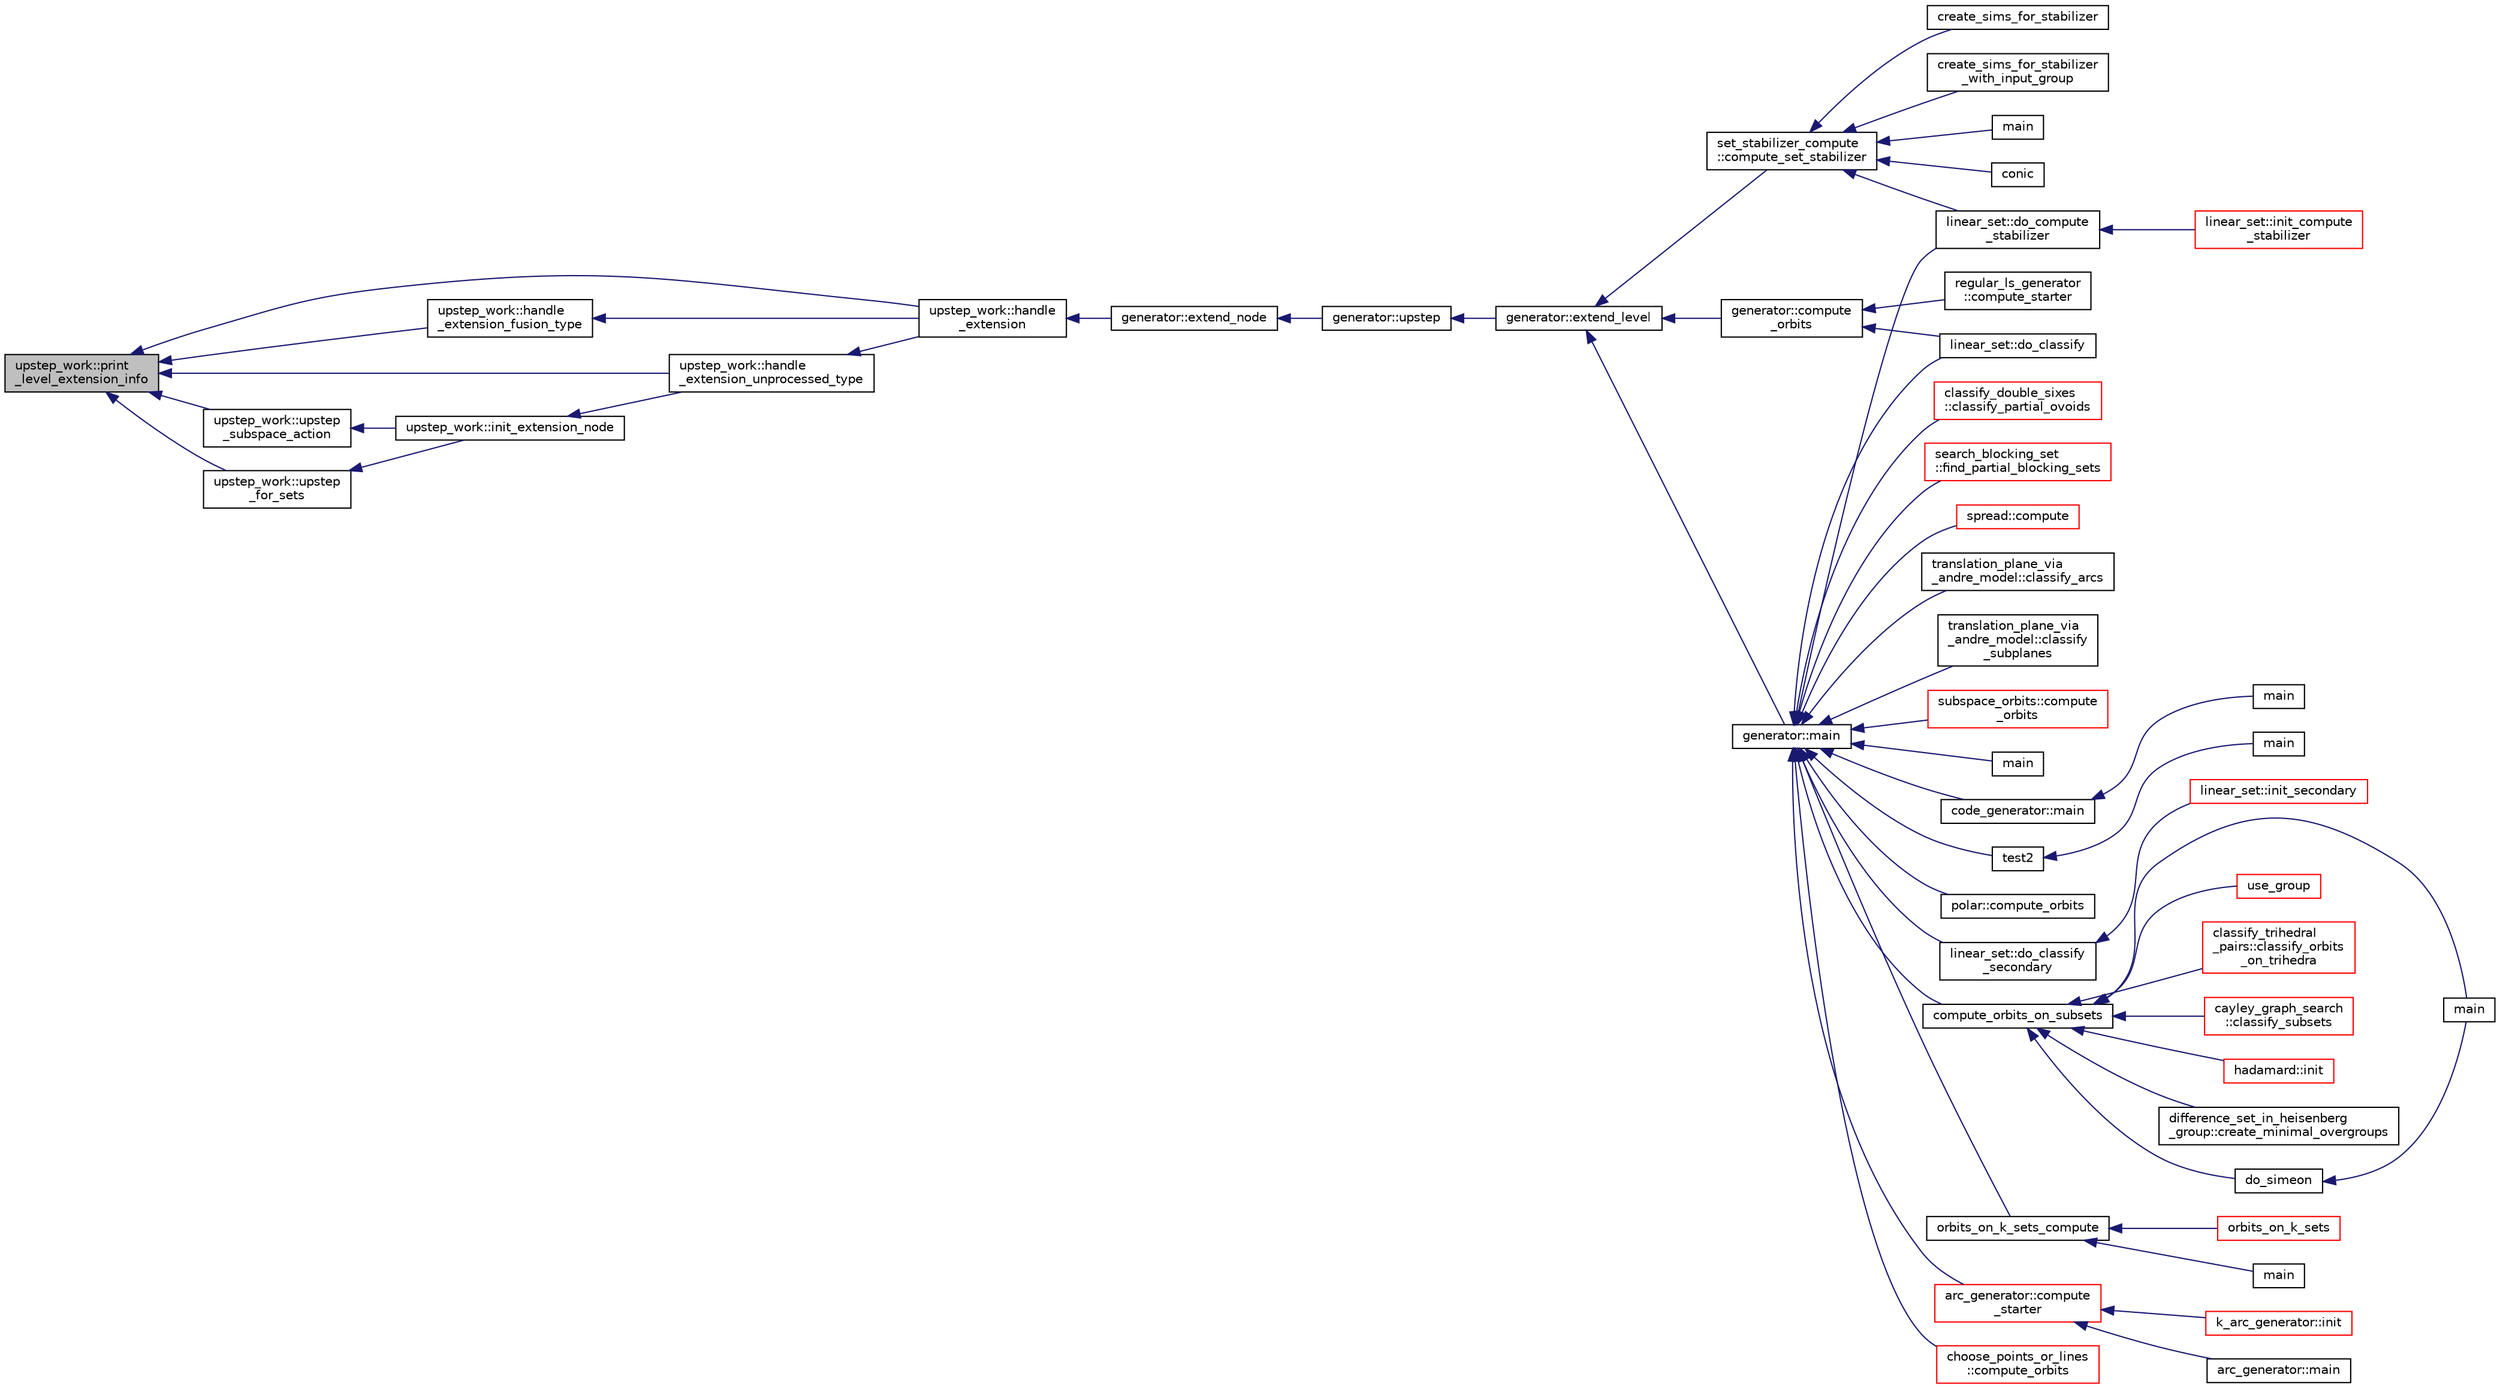 digraph "upstep_work::print_level_extension_info"
{
  edge [fontname="Helvetica",fontsize="10",labelfontname="Helvetica",labelfontsize="10"];
  node [fontname="Helvetica",fontsize="10",shape=record];
  rankdir="LR";
  Node2772 [label="upstep_work::print\l_level_extension_info",height=0.2,width=0.4,color="black", fillcolor="grey75", style="filled", fontcolor="black"];
  Node2772 -> Node2773 [dir="back",color="midnightblue",fontsize="10",style="solid",fontname="Helvetica"];
  Node2773 [label="upstep_work::handle\l_extension",height=0.2,width=0.4,color="black", fillcolor="white", style="filled",URL="$d2/dd6/classupstep__work.html#ad8ba22a74e9884f92e11340b24e6a6d6"];
  Node2773 -> Node2774 [dir="back",color="midnightblue",fontsize="10",style="solid",fontname="Helvetica"];
  Node2774 [label="generator::extend_node",height=0.2,width=0.4,color="black", fillcolor="white", style="filled",URL="$d7/d73/classgenerator.html#ac71fa071cf218f54cdd9306a541744ae"];
  Node2774 -> Node2775 [dir="back",color="midnightblue",fontsize="10",style="solid",fontname="Helvetica"];
  Node2775 [label="generator::upstep",height=0.2,width=0.4,color="black", fillcolor="white", style="filled",URL="$d7/d73/classgenerator.html#ae0f2cebdabc821837f633656d7b0fdfe"];
  Node2775 -> Node2776 [dir="back",color="midnightblue",fontsize="10",style="solid",fontname="Helvetica"];
  Node2776 [label="generator::extend_level",height=0.2,width=0.4,color="black", fillcolor="white", style="filled",URL="$d7/d73/classgenerator.html#a91b84d80ccec0cd2136bc221c30e0f8e"];
  Node2776 -> Node2777 [dir="back",color="midnightblue",fontsize="10",style="solid",fontname="Helvetica"];
  Node2777 [label="set_stabilizer_compute\l::compute_set_stabilizer",height=0.2,width=0.4,color="black", fillcolor="white", style="filled",URL="$d8/dc6/classset__stabilizer__compute.html#ad4f92074322e98c7cd0ed5d4f8486b76"];
  Node2777 -> Node2778 [dir="back",color="midnightblue",fontsize="10",style="solid",fontname="Helvetica"];
  Node2778 [label="main",height=0.2,width=0.4,color="black", fillcolor="white", style="filled",URL="$db/d67/test__hyperoval_8_c.html#a3c04138a5bfe5d72780bb7e82a18e627"];
  Node2777 -> Node2779 [dir="back",color="midnightblue",fontsize="10",style="solid",fontname="Helvetica"];
  Node2779 [label="conic",height=0.2,width=0.4,color="black", fillcolor="white", style="filled",URL="$d4/de8/conic_8_c.html#a96def9474b981a9d5831a9b48d85d652"];
  Node2777 -> Node2780 [dir="back",color="midnightblue",fontsize="10",style="solid",fontname="Helvetica"];
  Node2780 [label="linear_set::do_compute\l_stabilizer",height=0.2,width=0.4,color="black", fillcolor="white", style="filled",URL="$dd/d86/classlinear__set.html#ae8f58ded28fb5370f4459cca42b7463b"];
  Node2780 -> Node2781 [dir="back",color="midnightblue",fontsize="10",style="solid",fontname="Helvetica"];
  Node2781 [label="linear_set::init_compute\l_stabilizer",height=0.2,width=0.4,color="red", fillcolor="white", style="filled",URL="$dd/d86/classlinear__set.html#a0cc3eaec1896fdc977b62e94623b055b"];
  Node2777 -> Node2783 [dir="back",color="midnightblue",fontsize="10",style="solid",fontname="Helvetica"];
  Node2783 [label="create_sims_for_stabilizer",height=0.2,width=0.4,color="black", fillcolor="white", style="filled",URL="$d0/d76/tl__algebra__and__number__theory_8h.html#af2c67d225072549409be710ac3cd30f8"];
  Node2777 -> Node2784 [dir="back",color="midnightblue",fontsize="10",style="solid",fontname="Helvetica"];
  Node2784 [label="create_sims_for_stabilizer\l_with_input_group",height=0.2,width=0.4,color="black", fillcolor="white", style="filled",URL="$d0/d76/tl__algebra__and__number__theory_8h.html#af5482567a8d6ba5c2fe593bf6f7f9a0f"];
  Node2776 -> Node2785 [dir="back",color="midnightblue",fontsize="10",style="solid",fontname="Helvetica"];
  Node2785 [label="generator::compute\l_orbits",height=0.2,width=0.4,color="black", fillcolor="white", style="filled",URL="$d7/d73/classgenerator.html#a23989bc20ecaaed39c4119c758367f40"];
  Node2785 -> Node2786 [dir="back",color="midnightblue",fontsize="10",style="solid",fontname="Helvetica"];
  Node2786 [label="regular_ls_generator\l::compute_starter",height=0.2,width=0.4,color="black", fillcolor="white", style="filled",URL="$d2/dd8/classregular__ls__generator.html#aa38907741058694a73194b02ceb4a53d"];
  Node2785 -> Node2787 [dir="back",color="midnightblue",fontsize="10",style="solid",fontname="Helvetica"];
  Node2787 [label="linear_set::do_classify",height=0.2,width=0.4,color="black", fillcolor="white", style="filled",URL="$dd/d86/classlinear__set.html#a3eb2dbce7fa8b71901dfc12f288ddd0c"];
  Node2776 -> Node2788 [dir="back",color="midnightblue",fontsize="10",style="solid",fontname="Helvetica"];
  Node2788 [label="generator::main",height=0.2,width=0.4,color="black", fillcolor="white", style="filled",URL="$d7/d73/classgenerator.html#a01abff8e9f231bf0d82e2e8e0061f242"];
  Node2788 -> Node2789 [dir="back",color="midnightblue",fontsize="10",style="solid",fontname="Helvetica"];
  Node2789 [label="main",height=0.2,width=0.4,color="black", fillcolor="white", style="filled",URL="$d2/d11/codes_8h.html#a217dbf8b442f20279ea00b898af96f52"];
  Node2788 -> Node2790 [dir="back",color="midnightblue",fontsize="10",style="solid",fontname="Helvetica"];
  Node2790 [label="code_generator::main",height=0.2,width=0.4,color="black", fillcolor="white", style="filled",URL="$db/d37/classcode__generator.html#ab3cf3a306e4032c2b471ac95321c599f"];
  Node2790 -> Node2791 [dir="back",color="midnightblue",fontsize="10",style="solid",fontname="Helvetica"];
  Node2791 [label="main",height=0.2,width=0.4,color="black", fillcolor="white", style="filled",URL="$d4/d4f/codes_8_c.html#a217dbf8b442f20279ea00b898af96f52"];
  Node2788 -> Node2792 [dir="back",color="midnightblue",fontsize="10",style="solid",fontname="Helvetica"];
  Node2792 [label="test2",height=0.2,width=0.4,color="black", fillcolor="white", style="filled",URL="$d9/db0/factor__space_8_c.html#a39d73a812e5fd8f1bc111e948368cb10"];
  Node2792 -> Node2793 [dir="back",color="midnightblue",fontsize="10",style="solid",fontname="Helvetica"];
  Node2793 [label="main",height=0.2,width=0.4,color="black", fillcolor="white", style="filled",URL="$d9/db0/factor__space_8_c.html#a3c04138a5bfe5d72780bb7e82a18e627"];
  Node2788 -> Node2794 [dir="back",color="midnightblue",fontsize="10",style="solid",fontname="Helvetica"];
  Node2794 [label="polar::compute_orbits",height=0.2,width=0.4,color="black", fillcolor="white", style="filled",URL="$da/d1c/classpolar.html#ac4c3c4f95d14c74ff4a3ec3f3479a1da"];
  Node2788 -> Node2787 [dir="back",color="midnightblue",fontsize="10",style="solid",fontname="Helvetica"];
  Node2788 -> Node2795 [dir="back",color="midnightblue",fontsize="10",style="solid",fontname="Helvetica"];
  Node2795 [label="linear_set::do_classify\l_secondary",height=0.2,width=0.4,color="black", fillcolor="white", style="filled",URL="$dd/d86/classlinear__set.html#a47eb7f9995f3343abd3bdfbf9a9a9162"];
  Node2795 -> Node2796 [dir="back",color="midnightblue",fontsize="10",style="solid",fontname="Helvetica"];
  Node2796 [label="linear_set::init_secondary",height=0.2,width=0.4,color="red", fillcolor="white", style="filled",URL="$dd/d86/classlinear__set.html#a7bf8cd7805559b5762921687a7c1ed97"];
  Node2788 -> Node2780 [dir="back",color="midnightblue",fontsize="10",style="solid",fontname="Helvetica"];
  Node2788 -> Node2798 [dir="back",color="midnightblue",fontsize="10",style="solid",fontname="Helvetica"];
  Node2798 [label="compute_orbits_on_subsets",height=0.2,width=0.4,color="black", fillcolor="white", style="filled",URL="$d3/d35/snakes__and__ladders__global_8_c.html#af33697aede0480110b1227f727252637"];
  Node2798 -> Node2799 [dir="back",color="midnightblue",fontsize="10",style="solid",fontname="Helvetica"];
  Node2799 [label="cayley_graph_search\l::classify_subsets",height=0.2,width=0.4,color="red", fillcolor="white", style="filled",URL="$de/dae/classcayley__graph__search.html#a4cf8a90752e018a281481ac80ad52c4b"];
  Node2798 -> Node2802 [dir="back",color="midnightblue",fontsize="10",style="solid",fontname="Helvetica"];
  Node2802 [label="hadamard::init",height=0.2,width=0.4,color="red", fillcolor="white", style="filled",URL="$d7/dbb/classhadamard.html#a16af359850b8bdd0d2a73e260d496c33"];
  Node2798 -> Node2804 [dir="back",color="midnightblue",fontsize="10",style="solid",fontname="Helvetica"];
  Node2804 [label="difference_set_in_heisenberg\l_group::create_minimal_overgroups",height=0.2,width=0.4,color="black", fillcolor="white", style="filled",URL="$de/d8a/classdifference__set__in__heisenberg__group.html#a9bde5ad5da3ebaebf98fbfd3e8110b79"];
  Node2798 -> Node2805 [dir="back",color="midnightblue",fontsize="10",style="solid",fontname="Helvetica"];
  Node2805 [label="main",height=0.2,width=0.4,color="black", fillcolor="white", style="filled",URL="$d5/d13/simeon_8_c.html#ae66f6b31b5ad750f1fe042a706a4e3d4"];
  Node2798 -> Node2806 [dir="back",color="midnightblue",fontsize="10",style="solid",fontname="Helvetica"];
  Node2806 [label="do_simeon",height=0.2,width=0.4,color="black", fillcolor="white", style="filled",URL="$d5/d13/simeon_8_c.html#a36cf3f9cb484fa44da7a7dfcbe9385d0"];
  Node2806 -> Node2805 [dir="back",color="midnightblue",fontsize="10",style="solid",fontname="Helvetica"];
  Node2798 -> Node2807 [dir="back",color="midnightblue",fontsize="10",style="solid",fontname="Helvetica"];
  Node2807 [label="use_group",height=0.2,width=0.4,color="red", fillcolor="white", style="filled",URL="$d9/d9f/all__cliques_8_c.html#aba62531e97173264c39afe2c7857af31"];
  Node2798 -> Node2809 [dir="back",color="midnightblue",fontsize="10",style="solid",fontname="Helvetica"];
  Node2809 [label="classify_trihedral\l_pairs::classify_orbits\l_on_trihedra",height=0.2,width=0.4,color="red", fillcolor="white", style="filled",URL="$d1/d21/classclassify__trihedral__pairs.html#a99625621bfba4bb65b3d60304b306539"];
  Node2788 -> Node2816 [dir="back",color="midnightblue",fontsize="10",style="solid",fontname="Helvetica"];
  Node2816 [label="orbits_on_k_sets_compute",height=0.2,width=0.4,color="black", fillcolor="white", style="filled",URL="$d3/d35/snakes__and__ladders__global_8_c.html#a96743526b15703539d544499276aaa71"];
  Node2816 -> Node2817 [dir="back",color="midnightblue",fontsize="10",style="solid",fontname="Helvetica"];
  Node2817 [label="main",height=0.2,width=0.4,color="black", fillcolor="white", style="filled",URL="$d9/d5f/example__fano__plane_8_c.html#ae66f6b31b5ad750f1fe042a706a4e3d4"];
  Node2816 -> Node2818 [dir="back",color="midnightblue",fontsize="10",style="solid",fontname="Helvetica"];
  Node2818 [label="orbits_on_k_sets",height=0.2,width=0.4,color="red", fillcolor="white", style="filled",URL="$d3/d35/snakes__and__ladders__global_8_c.html#afe3d79116aa8b4d1a93d444a3a979b6e"];
  Node2788 -> Node2827 [dir="back",color="midnightblue",fontsize="10",style="solid",fontname="Helvetica"];
  Node2827 [label="arc_generator::compute\l_starter",height=0.2,width=0.4,color="red", fillcolor="white", style="filled",URL="$d4/d21/classarc__generator.html#aad1dcec3a1c302e743d574bd1ac857d9"];
  Node2827 -> Node2826 [dir="back",color="midnightblue",fontsize="10",style="solid",fontname="Helvetica"];
  Node2826 [label="arc_generator::main",height=0.2,width=0.4,color="black", fillcolor="white", style="filled",URL="$d4/d21/classarc__generator.html#ad80140b51b165dad1fe6ab232be7829a"];
  Node2827 -> Node2828 [dir="back",color="midnightblue",fontsize="10",style="solid",fontname="Helvetica"];
  Node2828 [label="k_arc_generator::init",height=0.2,width=0.4,color="red", fillcolor="white", style="filled",URL="$d6/dd8/classk__arc__generator.html#a6036d9f52ede9f8ca681505626b5361d"];
  Node2788 -> Node2832 [dir="back",color="midnightblue",fontsize="10",style="solid",fontname="Helvetica"];
  Node2832 [label="choose_points_or_lines\l::compute_orbits",height=0.2,width=0.4,color="red", fillcolor="white", style="filled",URL="$d6/d75/classchoose__points__or__lines.html#adc353e2d41dc8a39563322c8cdd85f61"];
  Node2788 -> Node2834 [dir="back",color="midnightblue",fontsize="10",style="solid",fontname="Helvetica"];
  Node2834 [label="classify_double_sixes\l::classify_partial_ovoids",height=0.2,width=0.4,color="red", fillcolor="white", style="filled",URL="$dd/d23/classclassify__double__sixes.html#a2253fca143a0e8a3e39655eb05668ae9"];
  Node2788 -> Node2836 [dir="back",color="midnightblue",fontsize="10",style="solid",fontname="Helvetica"];
  Node2836 [label="search_blocking_set\l::find_partial_blocking_sets",height=0.2,width=0.4,color="red", fillcolor="white", style="filled",URL="$dc/d36/classsearch__blocking__set.html#ad3fdb3d356db75a02c406bc9d4e9e9b6"];
  Node2788 -> Node2838 [dir="back",color="midnightblue",fontsize="10",style="solid",fontname="Helvetica"];
  Node2838 [label="spread::compute",height=0.2,width=0.4,color="red", fillcolor="white", style="filled",URL="$da/dc1/classspread.html#a9674466d3e03b8dad79882299c638a21"];
  Node2788 -> Node2840 [dir="back",color="midnightblue",fontsize="10",style="solid",fontname="Helvetica"];
  Node2840 [label="translation_plane_via\l_andre_model::classify_arcs",height=0.2,width=0.4,color="black", fillcolor="white", style="filled",URL="$d1/dcc/classtranslation__plane__via__andre__model.html#ac8f002e812a8b152d41e806688601c5e"];
  Node2788 -> Node2841 [dir="back",color="midnightblue",fontsize="10",style="solid",fontname="Helvetica"];
  Node2841 [label="translation_plane_via\l_andre_model::classify\l_subplanes",height=0.2,width=0.4,color="black", fillcolor="white", style="filled",URL="$d1/dcc/classtranslation__plane__via__andre__model.html#a794fefa95f0a7f7b887133375988ee55"];
  Node2788 -> Node2842 [dir="back",color="midnightblue",fontsize="10",style="solid",fontname="Helvetica"];
  Node2842 [label="subspace_orbits::compute\l_orbits",height=0.2,width=0.4,color="red", fillcolor="white", style="filled",URL="$d2/d9f/classsubspace__orbits.html#a2778f8d49cde1675de1ef6acfe180b63"];
  Node2772 -> Node2844 [dir="back",color="midnightblue",fontsize="10",style="solid",fontname="Helvetica"];
  Node2844 [label="upstep_work::handle\l_extension_fusion_type",height=0.2,width=0.4,color="black", fillcolor="white", style="filled",URL="$d2/dd6/classupstep__work.html#a36d44fd802b8b56c9ae1d64485e5f396"];
  Node2844 -> Node2773 [dir="back",color="midnightblue",fontsize="10",style="solid",fontname="Helvetica"];
  Node2772 -> Node2845 [dir="back",color="midnightblue",fontsize="10",style="solid",fontname="Helvetica"];
  Node2845 [label="upstep_work::handle\l_extension_unprocessed_type",height=0.2,width=0.4,color="black", fillcolor="white", style="filled",URL="$d2/dd6/classupstep__work.html#a4687dfab87eb7d0646cb79008dd3d32d"];
  Node2845 -> Node2773 [dir="back",color="midnightblue",fontsize="10",style="solid",fontname="Helvetica"];
  Node2772 -> Node2846 [dir="back",color="midnightblue",fontsize="10",style="solid",fontname="Helvetica"];
  Node2846 [label="upstep_work::upstep\l_for_sets",height=0.2,width=0.4,color="black", fillcolor="white", style="filled",URL="$d2/dd6/classupstep__work.html#acbfe3d5e23c38c3dc8f5908e0bc5bf1b"];
  Node2846 -> Node2847 [dir="back",color="midnightblue",fontsize="10",style="solid",fontname="Helvetica"];
  Node2847 [label="upstep_work::init_extension_node",height=0.2,width=0.4,color="black", fillcolor="white", style="filled",URL="$d2/dd6/classupstep__work.html#ad74931a4c6dc97102d405a755433297d"];
  Node2847 -> Node2845 [dir="back",color="midnightblue",fontsize="10",style="solid",fontname="Helvetica"];
  Node2772 -> Node2848 [dir="back",color="midnightblue",fontsize="10",style="solid",fontname="Helvetica"];
  Node2848 [label="upstep_work::upstep\l_subspace_action",height=0.2,width=0.4,color="black", fillcolor="white", style="filled",URL="$d2/dd6/classupstep__work.html#afd45c862c93f460a2e523f074d024529"];
  Node2848 -> Node2847 [dir="back",color="midnightblue",fontsize="10",style="solid",fontname="Helvetica"];
}

